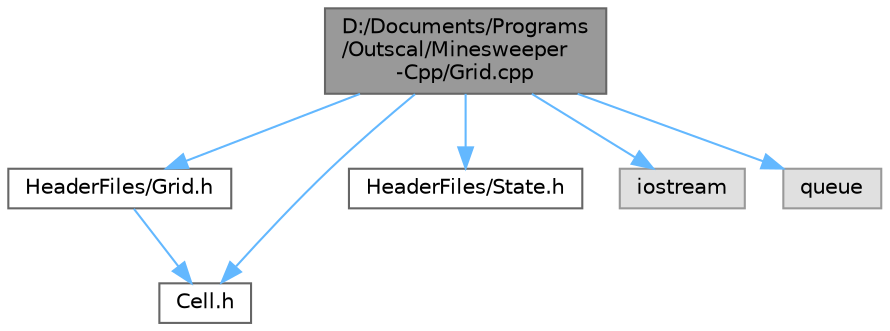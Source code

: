digraph "D:/Documents/Programs/Outscal/Minesweeper-Cpp/Grid.cpp"
{
 // LATEX_PDF_SIZE
  bgcolor="transparent";
  edge [fontname=Helvetica,fontsize=10,labelfontname=Helvetica,labelfontsize=10];
  node [fontname=Helvetica,fontsize=10,shape=box,height=0.2,width=0.4];
  Node1 [id="Node000001",label="D:/Documents/Programs\l/Outscal/Minesweeper\l-Cpp/Grid.cpp",height=0.2,width=0.4,color="gray40", fillcolor="grey60", style="filled", fontcolor="black",tooltip="Defines function of Grid class."];
  Node1 -> Node2 [id="edge1_Node000001_Node000002",color="steelblue1",style="solid",tooltip=" "];
  Node2 [id="Node000002",label="HeaderFiles/Grid.h",height=0.2,width=0.4,color="grey40", fillcolor="white", style="filled",URL="$_grid_8h.html",tooltip="Grid header file for grid used in the game."];
  Node2 -> Node3 [id="edge2_Node000002_Node000003",color="steelblue1",style="solid",tooltip=" "];
  Node3 [id="Node000003",label="Cell.h",height=0.2,width=0.4,color="grey40", fillcolor="white", style="filled",URL="$_cell_8h.html",tooltip="Header file storing each cell data."];
  Node1 -> Node3 [id="edge3_Node000001_Node000003",color="steelblue1",style="solid",tooltip=" "];
  Node1 -> Node4 [id="edge4_Node000001_Node000004",color="steelblue1",style="solid",tooltip=" "];
  Node4 [id="Node000004",label="HeaderFiles/State.h",height=0.2,width=0.4,color="grey40", fillcolor="white", style="filled",URL="$_state_8h.html",tooltip="State header file to keep track of game states."];
  Node1 -> Node5 [id="edge5_Node000001_Node000005",color="steelblue1",style="solid",tooltip=" "];
  Node5 [id="Node000005",label="iostream",height=0.2,width=0.4,color="grey60", fillcolor="#E0E0E0", style="filled",tooltip=" "];
  Node1 -> Node6 [id="edge6_Node000001_Node000006",color="steelblue1",style="solid",tooltip=" "];
  Node6 [id="Node000006",label="queue",height=0.2,width=0.4,color="grey60", fillcolor="#E0E0E0", style="filled",tooltip=" "];
}
